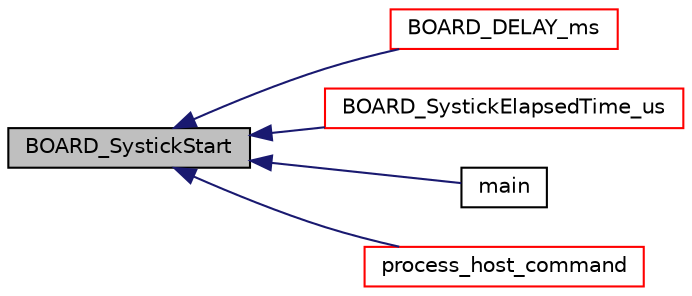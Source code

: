 digraph "BOARD_SystickStart"
{
  edge [fontname="Helvetica",fontsize="10",labelfontname="Helvetica",labelfontsize="10"];
  node [fontname="Helvetica",fontsize="10",shape=record];
  rankdir="LR";
  Node85 [label="BOARD_SystickStart",height=0.2,width=0.4,color="black", fillcolor="grey75", style="filled", fontcolor="black"];
  Node85 -> Node86 [dir="back",color="midnightblue",fontsize="10",style="solid",fontname="Helvetica"];
  Node86 [label="BOARD_DELAY_ms",height=0.2,width=0.4,color="red", fillcolor="white", style="filled",URL="$systick__utils_8h.html#ab052b802081fd87e1bda8d56e2c0db42",tooltip="Function to insert delays. "];
  Node85 -> Node119 [dir="back",color="midnightblue",fontsize="10",style="solid",fontname="Helvetica"];
  Node119 [label="BOARD_SystickElapsedTime_us",height=0.2,width=0.4,color="red", fillcolor="white", style="filled",URL="$systick__utils_8h.html#a85a32737b730fbb713ec910e1ad17c74",tooltip="Function to compute the Elapsed Time. "];
  Node85 -> Node121 [dir="back",color="midnightblue",fontsize="10",style="solid",fontname="Helvetica"];
  Node121 [label="main",height=0.2,width=0.4,color="black", fillcolor="white", style="filled",URL="$mpl3115__one_shot__demo_8c.html#a840291bc02cba5474a4cb46a9b9566fe",tooltip="Main function. "];
  Node85 -> Node122 [dir="back",color="midnightblue",fontsize="10",style="solid",fontname="Helvetica"];
  Node122 [label="process_host_command",height=0.2,width=0.4,color="red", fillcolor="white", style="filled",URL="$data__logger__demo_8c.html#a0076d28c9a17cd6908c7b3b0f5c6006c"];
}
